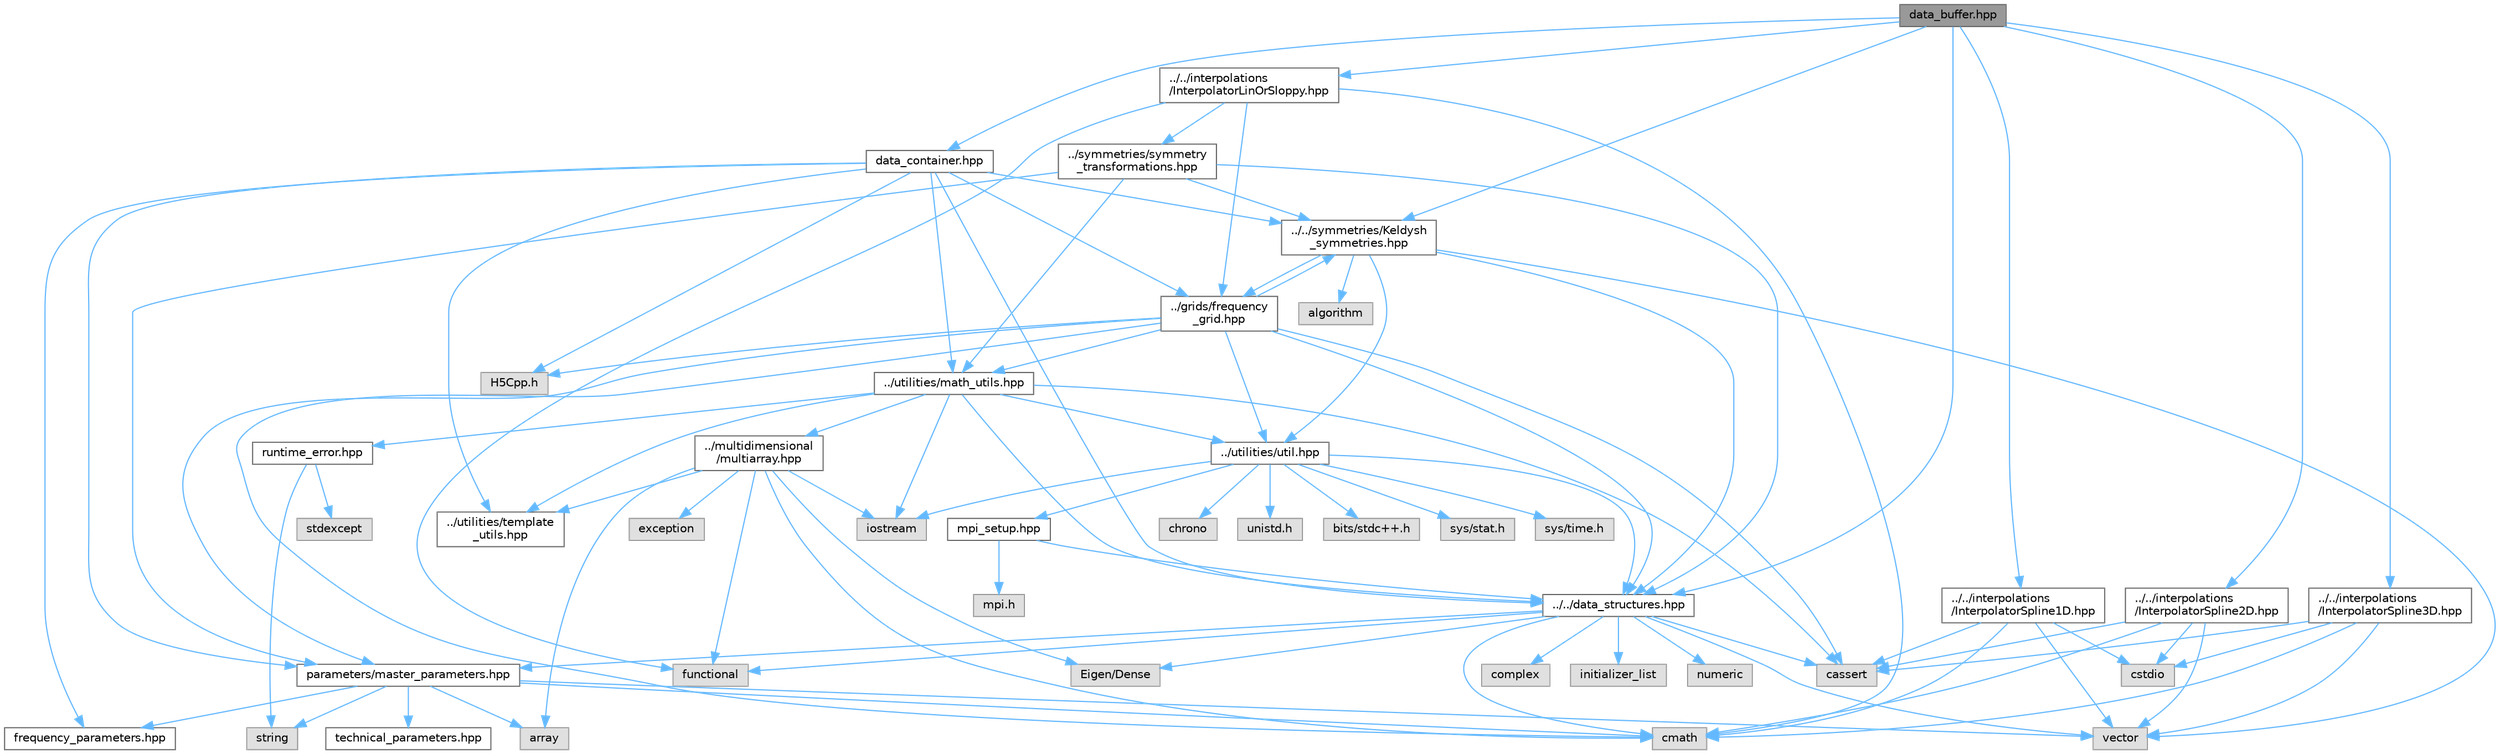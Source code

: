 digraph "data_buffer.hpp"
{
 // INTERACTIVE_SVG=YES
 // LATEX_PDF_SIZE
  bgcolor="transparent";
  edge [fontname=Helvetica,fontsize=10,labelfontname=Helvetica,labelfontsize=10];
  node [fontname=Helvetica,fontsize=10,shape=box,height=0.2,width=0.4];
  Node1 [id="Node000001",label="data_buffer.hpp",height=0.2,width=0.4,color="gray40", fillcolor="grey60", style="filled", fontcolor="black",tooltip=" "];
  Node1 -> Node2 [id="edge1_Node000001_Node000002",color="steelblue1",style="solid",tooltip=" "];
  Node2 [id="Node000002",label="../../data_structures.hpp",height=0.2,width=0.4,color="grey40", fillcolor="white", style="filled",URL="$d7/d59/data__structures_8hpp.html",tooltip=" "];
  Node2 -> Node3 [id="edge2_Node000002_Node000003",color="steelblue1",style="solid",tooltip=" "];
  Node3 [id="Node000003",label="complex",height=0.2,width=0.4,color="grey60", fillcolor="#E0E0E0", style="filled",tooltip=" "];
  Node2 -> Node4 [id="edge3_Node000002_Node000004",color="steelblue1",style="solid",tooltip=" "];
  Node4 [id="Node000004",label="cmath",height=0.2,width=0.4,color="grey60", fillcolor="#E0E0E0", style="filled",tooltip=" "];
  Node2 -> Node5 [id="edge4_Node000002_Node000005",color="steelblue1",style="solid",tooltip=" "];
  Node5 [id="Node000005",label="vector",height=0.2,width=0.4,color="grey60", fillcolor="#E0E0E0", style="filled",tooltip=" "];
  Node2 -> Node6 [id="edge5_Node000002_Node000006",color="steelblue1",style="solid",tooltip=" "];
  Node6 [id="Node000006",label="initializer_list",height=0.2,width=0.4,color="grey60", fillcolor="#E0E0E0", style="filled",tooltip=" "];
  Node2 -> Node7 [id="edge6_Node000002_Node000007",color="steelblue1",style="solid",tooltip=" "];
  Node7 [id="Node000007",label="functional",height=0.2,width=0.4,color="grey60", fillcolor="#E0E0E0", style="filled",tooltip=" "];
  Node2 -> Node8 [id="edge7_Node000002_Node000008",color="steelblue1",style="solid",tooltip=" "];
  Node8 [id="Node000008",label="cassert",height=0.2,width=0.4,color="grey60", fillcolor="#E0E0E0", style="filled",tooltip=" "];
  Node2 -> Node9 [id="edge8_Node000002_Node000009",color="steelblue1",style="solid",tooltip=" "];
  Node9 [id="Node000009",label="numeric",height=0.2,width=0.4,color="grey60", fillcolor="#E0E0E0", style="filled",tooltip=" "];
  Node2 -> Node10 [id="edge9_Node000002_Node000010",color="steelblue1",style="solid",tooltip=" "];
  Node10 [id="Node000010",label="parameters/master_parameters.hpp",height=0.2,width=0.4,color="grey40", fillcolor="white", style="filled",URL="$d1/df8/master__parameters_8hpp.html",tooltip=" "];
  Node10 -> Node4 [id="edge10_Node000010_Node000004",color="steelblue1",style="solid",tooltip=" "];
  Node10 -> Node5 [id="edge11_Node000010_Node000005",color="steelblue1",style="solid",tooltip=" "];
  Node10 -> Node11 [id="edge12_Node000010_Node000011",color="steelblue1",style="solid",tooltip=" "];
  Node11 [id="Node000011",label="string",height=0.2,width=0.4,color="grey60", fillcolor="#E0E0E0", style="filled",tooltip=" "];
  Node10 -> Node12 [id="edge13_Node000010_Node000012",color="steelblue1",style="solid",tooltip=" "];
  Node12 [id="Node000012",label="array",height=0.2,width=0.4,color="grey60", fillcolor="#E0E0E0", style="filled",tooltip=" "];
  Node10 -> Node13 [id="edge14_Node000010_Node000013",color="steelblue1",style="solid",tooltip=" "];
  Node13 [id="Node000013",label="frequency_parameters.hpp",height=0.2,width=0.4,color="grey40", fillcolor="white", style="filled",URL="$d3/d3c/frequency__parameters_8hpp.html",tooltip=" "];
  Node10 -> Node14 [id="edge15_Node000010_Node000014",color="steelblue1",style="solid",tooltip=" "];
  Node14 [id="Node000014",label="technical_parameters.hpp",height=0.2,width=0.4,color="grey40", fillcolor="white", style="filled",URL="$d9/d3a/technical__parameters_8hpp.html",tooltip=" "];
  Node2 -> Node15 [id="edge16_Node000002_Node000015",color="steelblue1",style="solid",tooltip=" "];
  Node15 [id="Node000015",label="Eigen/Dense",height=0.2,width=0.4,color="grey60", fillcolor="#E0E0E0", style="filled",tooltip=" "];
  Node1 -> Node16 [id="edge17_Node000001_Node000016",color="steelblue1",style="solid",tooltip=" "];
  Node16 [id="Node000016",label="../../symmetries/Keldysh\l_symmetries.hpp",height=0.2,width=0.4,color="grey40", fillcolor="white", style="filled",URL="$d2/d1a/Keldysh__symmetries_8hpp.html",tooltip=" "];
  Node16 -> Node5 [id="edge18_Node000016_Node000005",color="steelblue1",style="solid",tooltip=" "];
  Node16 -> Node17 [id="edge19_Node000016_Node000017",color="steelblue1",style="solid",tooltip=" "];
  Node17 [id="Node000017",label="algorithm",height=0.2,width=0.4,color="grey60", fillcolor="#E0E0E0", style="filled",tooltip=" "];
  Node16 -> Node2 [id="edge20_Node000016_Node000002",color="steelblue1",style="solid",tooltip=" "];
  Node16 -> Node18 [id="edge21_Node000016_Node000018",color="steelblue1",style="solid",tooltip=" "];
  Node18 [id="Node000018",label="../utilities/util.hpp",height=0.2,width=0.4,color="grey40", fillcolor="white", style="filled",URL="$d0/d3f/util_8hpp.html",tooltip=" "];
  Node18 -> Node19 [id="edge22_Node000018_Node000019",color="steelblue1",style="solid",tooltip=" "];
  Node19 [id="Node000019",label="sys/time.h",height=0.2,width=0.4,color="grey60", fillcolor="#E0E0E0", style="filled",tooltip=" "];
  Node18 -> Node20 [id="edge23_Node000018_Node000020",color="steelblue1",style="solid",tooltip=" "];
  Node20 [id="Node000020",label="chrono",height=0.2,width=0.4,color="grey60", fillcolor="#E0E0E0", style="filled",tooltip=" "];
  Node18 -> Node21 [id="edge24_Node000018_Node000021",color="steelblue1",style="solid",tooltip=" "];
  Node21 [id="Node000021",label="unistd.h",height=0.2,width=0.4,color="grey60", fillcolor="#E0E0E0", style="filled",tooltip=" "];
  Node18 -> Node22 [id="edge25_Node000018_Node000022",color="steelblue1",style="solid",tooltip=" "];
  Node22 [id="Node000022",label="iostream",height=0.2,width=0.4,color="grey60", fillcolor="#E0E0E0", style="filled",tooltip=" "];
  Node18 -> Node23 [id="edge26_Node000018_Node000023",color="steelblue1",style="solid",tooltip=" "];
  Node23 [id="Node000023",label="bits/stdc++.h",height=0.2,width=0.4,color="grey60", fillcolor="#E0E0E0", style="filled",tooltip=" "];
  Node18 -> Node24 [id="edge27_Node000018_Node000024",color="steelblue1",style="solid",tooltip=" "];
  Node24 [id="Node000024",label="sys/stat.h",height=0.2,width=0.4,color="grey60", fillcolor="#E0E0E0", style="filled",tooltip=" "];
  Node18 -> Node2 [id="edge28_Node000018_Node000002",color="steelblue1",style="solid",tooltip=" "];
  Node18 -> Node25 [id="edge29_Node000018_Node000025",color="steelblue1",style="solid",tooltip=" "];
  Node25 [id="Node000025",label="mpi_setup.hpp",height=0.2,width=0.4,color="grey40", fillcolor="white", style="filled",URL="$db/de0/mpi__setup_8hpp.html",tooltip=" "];
  Node25 -> Node2 [id="edge30_Node000025_Node000002",color="steelblue1",style="solid",tooltip=" "];
  Node25 -> Node26 [id="edge31_Node000025_Node000026",color="steelblue1",style="solid",tooltip=" "];
  Node26 [id="Node000026",label="mpi.h",height=0.2,width=0.4,color="grey60", fillcolor="#E0E0E0", style="filled",tooltip=" "];
  Node16 -> Node27 [id="edge32_Node000016_Node000027",color="steelblue1",style="solid",tooltip=" "];
  Node27 [id="Node000027",label="../grids/frequency\l_grid.hpp",height=0.2,width=0.4,color="grey40", fillcolor="white", style="filled",URL="$d5/d39/frequency__grid_8hpp.html",tooltip=" "];
  Node27 -> Node4 [id="edge33_Node000027_Node000004",color="steelblue1",style="solid",tooltip=" "];
  Node27 -> Node2 [id="edge34_Node000027_Node000002",color="steelblue1",style="solid",tooltip=" "];
  Node27 -> Node18 [id="edge35_Node000027_Node000018",color="steelblue1",style="solid",tooltip=" "];
  Node27 -> Node10 [id="edge36_Node000027_Node000010",color="steelblue1",style="solid",tooltip=" "];
  Node27 -> Node28 [id="edge37_Node000027_Node000028",color="steelblue1",style="solid",tooltip=" "];
  Node28 [id="Node000028",label="../utilities/math_utils.hpp",height=0.2,width=0.4,color="grey40", fillcolor="white", style="filled",URL="$de/dbb/math__utils_8hpp.html",tooltip=" "];
  Node28 -> Node2 [id="edge38_Node000028_Node000002",color="steelblue1",style="solid",tooltip=" "];
  Node28 -> Node29 [id="edge39_Node000028_Node000029",color="steelblue1",style="solid",tooltip=" "];
  Node29 [id="Node000029",label="../multidimensional\l/multiarray.hpp",height=0.2,width=0.4,color="grey40", fillcolor="white", style="filled",URL="$df/da4/multiarray_8hpp.html",tooltip=" "];
  Node29 -> Node12 [id="edge40_Node000029_Node000012",color="steelblue1",style="solid",tooltip=" "];
  Node29 -> Node4 [id="edge41_Node000029_Node000004",color="steelblue1",style="solid",tooltip=" "];
  Node29 -> Node30 [id="edge42_Node000029_Node000030",color="steelblue1",style="solid",tooltip=" "];
  Node30 [id="Node000030",label="exception",height=0.2,width=0.4,color="grey60", fillcolor="#E0E0E0", style="filled",tooltip=" "];
  Node29 -> Node7 [id="edge43_Node000029_Node000007",color="steelblue1",style="solid",tooltip=" "];
  Node29 -> Node22 [id="edge44_Node000029_Node000022",color="steelblue1",style="solid",tooltip=" "];
  Node29 -> Node15 [id="edge45_Node000029_Node000015",color="steelblue1",style="solid",tooltip=" "];
  Node29 -> Node31 [id="edge46_Node000029_Node000031",color="steelblue1",style="solid",tooltip=" "];
  Node31 [id="Node000031",label="../utilities/template\l_utils.hpp",height=0.2,width=0.4,color="grey40", fillcolor="white", style="filled",URL="$dd/de3/template__utils_8hpp.html",tooltip=" "];
  Node28 -> Node31 [id="edge47_Node000028_Node000031",color="steelblue1",style="solid",tooltip=" "];
  Node28 -> Node32 [id="edge48_Node000028_Node000032",color="steelblue1",style="solid",tooltip=" "];
  Node32 [id="Node000032",label="runtime_error.hpp",height=0.2,width=0.4,color="grey40", fillcolor="white", style="filled",URL="$d1/d64/runtime__error_8hpp.html",tooltip=" "];
  Node32 -> Node33 [id="edge49_Node000032_Node000033",color="steelblue1",style="solid",tooltip=" "];
  Node33 [id="Node000033",label="stdexcept",height=0.2,width=0.4,color="grey60", fillcolor="#E0E0E0", style="filled",tooltip=" "];
  Node32 -> Node11 [id="edge50_Node000032_Node000011",color="steelblue1",style="solid",tooltip=" "];
  Node28 -> Node18 [id="edge51_Node000028_Node000018",color="steelblue1",style="solid",tooltip=" "];
  Node28 -> Node22 [id="edge52_Node000028_Node000022",color="steelblue1",style="solid",tooltip=" "];
  Node28 -> Node8 [id="edge53_Node000028_Node000008",color="steelblue1",style="solid",tooltip=" "];
  Node27 -> Node16 [id="edge54_Node000027_Node000016",color="steelblue1",style="solid",tooltip=" "];
  Node27 -> Node8 [id="edge55_Node000027_Node000008",color="steelblue1",style="solid",tooltip=" "];
  Node27 -> Node34 [id="edge56_Node000027_Node000034",color="steelblue1",style="solid",tooltip=" "];
  Node34 [id="Node000034",label="H5Cpp.h",height=0.2,width=0.4,color="grey60", fillcolor="#E0E0E0", style="filled",tooltip=" "];
  Node1 -> Node35 [id="edge57_Node000001_Node000035",color="steelblue1",style="solid",tooltip=" "];
  Node35 [id="Node000035",label="data_container.hpp",height=0.2,width=0.4,color="grey40", fillcolor="white", style="filled",URL="$da/dbc/data__container_8hpp.html",tooltip=" "];
  Node35 -> Node31 [id="edge58_Node000035_Node000031",color="steelblue1",style="solid",tooltip=" "];
  Node35 -> Node28 [id="edge59_Node000035_Node000028",color="steelblue1",style="solid",tooltip=" "];
  Node35 -> Node16 [id="edge60_Node000035_Node000016",color="steelblue1",style="solid",tooltip=" "];
  Node35 -> Node2 [id="edge61_Node000035_Node000002",color="steelblue1",style="solid",tooltip=" "];
  Node35 -> Node10 [id="edge62_Node000035_Node000010",color="steelblue1",style="solid",tooltip=" "];
  Node35 -> Node13 [id="edge63_Node000035_Node000013",color="steelblue1",style="solid",tooltip=" "];
  Node35 -> Node27 [id="edge64_Node000035_Node000027",color="steelblue1",style="solid",tooltip=" "];
  Node35 -> Node34 [id="edge65_Node000035_Node000034",color="steelblue1",style="solid",tooltip=" "];
  Node1 -> Node36 [id="edge66_Node000001_Node000036",color="steelblue1",style="solid",tooltip=" "];
  Node36 [id="Node000036",label="../../interpolations\l/InterpolatorLinOrSloppy.hpp",height=0.2,width=0.4,color="grey40", fillcolor="white", style="filled",URL="$d3/d17/InterpolatorLinOrSloppy_8hpp.html",tooltip=" "];
  Node36 -> Node4 [id="edge67_Node000036_Node000004",color="steelblue1",style="solid",tooltip=" "];
  Node36 -> Node7 [id="edge68_Node000036_Node000007",color="steelblue1",style="solid",tooltip=" "];
  Node36 -> Node27 [id="edge69_Node000036_Node000027",color="steelblue1",style="solid",tooltip=" "];
  Node36 -> Node37 [id="edge70_Node000036_Node000037",color="steelblue1",style="solid",tooltip=" "];
  Node37 [id="Node000037",label="../symmetries/symmetry\l_transformations.hpp",height=0.2,width=0.4,color="grey40", fillcolor="white", style="filled",URL="$db/d7d/symmetry__transformations_8hpp.html",tooltip=" "];
  Node37 -> Node10 [id="edge71_Node000037_Node000010",color="steelblue1",style="solid",tooltip=" "];
  Node37 -> Node28 [id="edge72_Node000037_Node000028",color="steelblue1",style="solid",tooltip=" "];
  Node37 -> Node16 [id="edge73_Node000037_Node000016",color="steelblue1",style="solid",tooltip=" "];
  Node37 -> Node2 [id="edge74_Node000037_Node000002",color="steelblue1",style="solid",tooltip=" "];
  Node1 -> Node38 [id="edge75_Node000001_Node000038",color="steelblue1",style="solid",tooltip=" "];
  Node38 [id="Node000038",label="../../interpolations\l/InterpolatorSpline1D.hpp",height=0.2,width=0.4,color="grey40", fillcolor="white", style="filled",URL="$d1/d52/InterpolatorSpline1D_8hpp.html",tooltip=" "];
  Node38 -> Node39 [id="edge76_Node000038_Node000039",color="steelblue1",style="solid",tooltip=" "];
  Node39 [id="Node000039",label="cstdio",height=0.2,width=0.4,color="grey60", fillcolor="#E0E0E0", style="filled",tooltip=" "];
  Node38 -> Node8 [id="edge77_Node000038_Node000008",color="steelblue1",style="solid",tooltip=" "];
  Node38 -> Node4 [id="edge78_Node000038_Node000004",color="steelblue1",style="solid",tooltip=" "];
  Node38 -> Node5 [id="edge79_Node000038_Node000005",color="steelblue1",style="solid",tooltip=" "];
  Node1 -> Node40 [id="edge80_Node000001_Node000040",color="steelblue1",style="solid",tooltip=" "];
  Node40 [id="Node000040",label="../../interpolations\l/InterpolatorSpline2D.hpp",height=0.2,width=0.4,color="grey40", fillcolor="white", style="filled",URL="$d6/d91/InterpolatorSpline2D_8hpp.html",tooltip=" "];
  Node40 -> Node39 [id="edge81_Node000040_Node000039",color="steelblue1",style="solid",tooltip=" "];
  Node40 -> Node8 [id="edge82_Node000040_Node000008",color="steelblue1",style="solid",tooltip=" "];
  Node40 -> Node4 [id="edge83_Node000040_Node000004",color="steelblue1",style="solid",tooltip=" "];
  Node40 -> Node5 [id="edge84_Node000040_Node000005",color="steelblue1",style="solid",tooltip=" "];
  Node1 -> Node41 [id="edge85_Node000001_Node000041",color="steelblue1",style="solid",tooltip=" "];
  Node41 [id="Node000041",label="../../interpolations\l/InterpolatorSpline3D.hpp",height=0.2,width=0.4,color="grey40", fillcolor="white", style="filled",URL="$dd/dcc/InterpolatorSpline3D_8hpp.html",tooltip=" "];
  Node41 -> Node39 [id="edge86_Node000041_Node000039",color="steelblue1",style="solid",tooltip=" "];
  Node41 -> Node8 [id="edge87_Node000041_Node000008",color="steelblue1",style="solid",tooltip=" "];
  Node41 -> Node4 [id="edge88_Node000041_Node000004",color="steelblue1",style="solid",tooltip=" "];
  Node41 -> Node5 [id="edge89_Node000041_Node000005",color="steelblue1",style="solid",tooltip=" "];
}
